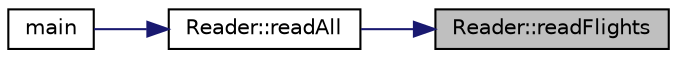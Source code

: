 digraph "Reader::readFlights"
{
 // LATEX_PDF_SIZE
  edge [fontname="Helvetica",fontsize="10",labelfontname="Helvetica",labelfontsize="10"];
  node [fontname="Helvetica",fontsize="10",shape=record];
  rankdir="RL";
  Node1 [label="Reader::readFlights",height=0.2,width=0.4,color="black", fillcolor="grey75", style="filled", fontcolor="black",tooltip="reads the file which contains information about the flights"];
  Node1 -> Node2 [dir="back",color="midnightblue",fontsize="10",style="solid",fontname="Helvetica"];
  Node2 [label="Reader::readAll",height=0.2,width=0.4,color="black", fillcolor="white", style="filled",URL="$classReader.html#a5726b5e70d0d528c323a4f3b4fe3d12f",tooltip="reads all the files"];
  Node2 -> Node3 [dir="back",color="midnightblue",fontsize="10",style="solid",fontname="Helvetica"];
  Node3 [label="main",height=0.2,width=0.4,color="black", fillcolor="white", style="filled",URL="$main_8cpp.html#ae66f6b31b5ad750f1fe042a706a4e3d4",tooltip=" "];
}
